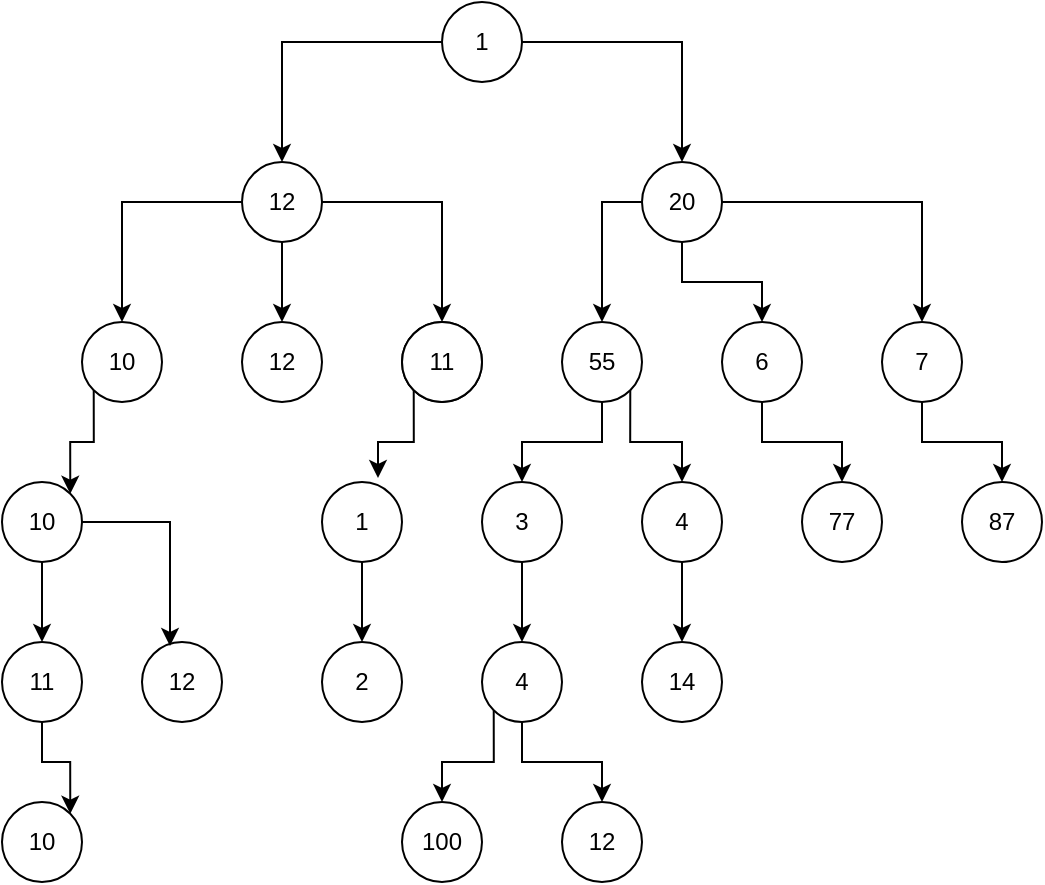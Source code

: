 <mxfile version="14.8.3" type="github">
  <diagram id="tnnwvDFPQhaXpr6YsV1o" name="Page-1">
    <mxGraphModel dx="970" dy="657" grid="1" gridSize="10" guides="1" tooltips="1" connect="1" arrows="1" fold="1" page="1" pageScale="1" pageWidth="827" pageHeight="1169" math="0" shadow="0">
      <root>
        <mxCell id="0" />
        <mxCell id="1" parent="0" />
        <mxCell id="4Q3HJ6j5sPX-1mwMfQ2i-72" style="edgeStyle=orthogonalEdgeStyle;rounded=0;orthogonalLoop=1;jettySize=auto;html=1;exitX=0.5;exitY=1;exitDx=0;exitDy=0;entryX=0.5;entryY=0;entryDx=0;entryDy=0;" edge="1" parent="1" source="4Q3HJ6j5sPX-1mwMfQ2i-45" target="4Q3HJ6j5sPX-1mwMfQ2i-49">
          <mxGeometry relative="1" as="geometry" />
        </mxCell>
        <mxCell id="4Q3HJ6j5sPX-1mwMfQ2i-73" style="edgeStyle=orthogonalEdgeStyle;rounded=0;orthogonalLoop=1;jettySize=auto;html=1;exitX=0;exitY=0.5;exitDx=0;exitDy=0;entryX=0.5;entryY=0;entryDx=0;entryDy=0;" edge="1" parent="1" source="4Q3HJ6j5sPX-1mwMfQ2i-45" target="4Q3HJ6j5sPX-1mwMfQ2i-48">
          <mxGeometry relative="1" as="geometry" />
        </mxCell>
        <mxCell id="4Q3HJ6j5sPX-1mwMfQ2i-74" style="edgeStyle=orthogonalEdgeStyle;rounded=0;orthogonalLoop=1;jettySize=auto;html=1;exitX=1;exitY=0.5;exitDx=0;exitDy=0;" edge="1" parent="1" source="4Q3HJ6j5sPX-1mwMfQ2i-45" target="4Q3HJ6j5sPX-1mwMfQ2i-54">
          <mxGeometry relative="1" as="geometry" />
        </mxCell>
        <mxCell id="4Q3HJ6j5sPX-1mwMfQ2i-45" value="12" style="ellipse;whiteSpace=wrap;html=1;aspect=fixed;" vertex="1" parent="1">
          <mxGeometry x="320" y="120" width="40" height="40" as="geometry" />
        </mxCell>
        <mxCell id="4Q3HJ6j5sPX-1mwMfQ2i-70" style="edgeStyle=orthogonalEdgeStyle;rounded=0;orthogonalLoop=1;jettySize=auto;html=1;exitX=0;exitY=0.5;exitDx=0;exitDy=0;" edge="1" parent="1" source="4Q3HJ6j5sPX-1mwMfQ2i-46" target="4Q3HJ6j5sPX-1mwMfQ2i-45">
          <mxGeometry relative="1" as="geometry" />
        </mxCell>
        <mxCell id="4Q3HJ6j5sPX-1mwMfQ2i-71" style="edgeStyle=orthogonalEdgeStyle;rounded=0;orthogonalLoop=1;jettySize=auto;html=1;exitX=1;exitY=0.5;exitDx=0;exitDy=0;entryX=0.5;entryY=0;entryDx=0;entryDy=0;" edge="1" parent="1" source="4Q3HJ6j5sPX-1mwMfQ2i-46" target="4Q3HJ6j5sPX-1mwMfQ2i-47">
          <mxGeometry relative="1" as="geometry" />
        </mxCell>
        <mxCell id="4Q3HJ6j5sPX-1mwMfQ2i-46" value="1" style="ellipse;whiteSpace=wrap;html=1;aspect=fixed;" vertex="1" parent="1">
          <mxGeometry x="420" y="40" width="40" height="40" as="geometry" />
        </mxCell>
        <mxCell id="4Q3HJ6j5sPX-1mwMfQ2i-75" style="edgeStyle=orthogonalEdgeStyle;rounded=0;orthogonalLoop=1;jettySize=auto;html=1;exitX=0;exitY=0.5;exitDx=0;exitDy=0;" edge="1" parent="1" source="4Q3HJ6j5sPX-1mwMfQ2i-47" target="4Q3HJ6j5sPX-1mwMfQ2i-51">
          <mxGeometry relative="1" as="geometry" />
        </mxCell>
        <mxCell id="4Q3HJ6j5sPX-1mwMfQ2i-76" style="edgeStyle=orthogonalEdgeStyle;rounded=0;orthogonalLoop=1;jettySize=auto;html=1;exitX=0.5;exitY=1;exitDx=0;exitDy=0;entryX=0.5;entryY=0;entryDx=0;entryDy=0;" edge="1" parent="1" source="4Q3HJ6j5sPX-1mwMfQ2i-47" target="4Q3HJ6j5sPX-1mwMfQ2i-52">
          <mxGeometry relative="1" as="geometry" />
        </mxCell>
        <mxCell id="4Q3HJ6j5sPX-1mwMfQ2i-77" style="edgeStyle=orthogonalEdgeStyle;rounded=0;orthogonalLoop=1;jettySize=auto;html=1;exitX=1;exitY=0.5;exitDx=0;exitDy=0;entryX=0.5;entryY=0;entryDx=0;entryDy=0;" edge="1" parent="1" source="4Q3HJ6j5sPX-1mwMfQ2i-47" target="4Q3HJ6j5sPX-1mwMfQ2i-53">
          <mxGeometry relative="1" as="geometry" />
        </mxCell>
        <mxCell id="4Q3HJ6j5sPX-1mwMfQ2i-47" value="20" style="ellipse;whiteSpace=wrap;html=1;aspect=fixed;" vertex="1" parent="1">
          <mxGeometry x="520" y="120" width="40" height="40" as="geometry" />
        </mxCell>
        <mxCell id="4Q3HJ6j5sPX-1mwMfQ2i-84" style="edgeStyle=orthogonalEdgeStyle;rounded=0;orthogonalLoop=1;jettySize=auto;html=1;exitX=0;exitY=1;exitDx=0;exitDy=0;entryX=1;entryY=0;entryDx=0;entryDy=0;" edge="1" parent="1" source="4Q3HJ6j5sPX-1mwMfQ2i-48" target="4Q3HJ6j5sPX-1mwMfQ2i-57">
          <mxGeometry relative="1" as="geometry" />
        </mxCell>
        <mxCell id="4Q3HJ6j5sPX-1mwMfQ2i-48" value="10" style="ellipse;whiteSpace=wrap;html=1;aspect=fixed;" vertex="1" parent="1">
          <mxGeometry x="240" y="200" width="40" height="40" as="geometry" />
        </mxCell>
        <mxCell id="4Q3HJ6j5sPX-1mwMfQ2i-49" value="12" style="ellipse;whiteSpace=wrap;html=1;aspect=fixed;" vertex="1" parent="1">
          <mxGeometry x="320" y="200" width="40" height="40" as="geometry" />
        </mxCell>
        <mxCell id="4Q3HJ6j5sPX-1mwMfQ2i-50" value="" style="ellipse;whiteSpace=wrap;html=1;aspect=fixed;" vertex="1" parent="1">
          <mxGeometry x="400" y="200" width="40" height="40" as="geometry" />
        </mxCell>
        <mxCell id="4Q3HJ6j5sPX-1mwMfQ2i-78" style="edgeStyle=orthogonalEdgeStyle;rounded=0;orthogonalLoop=1;jettySize=auto;html=1;exitX=0.5;exitY=1;exitDx=0;exitDy=0;entryX=0.5;entryY=0;entryDx=0;entryDy=0;" edge="1" parent="1" source="4Q3HJ6j5sPX-1mwMfQ2i-51" target="4Q3HJ6j5sPX-1mwMfQ2i-58">
          <mxGeometry relative="1" as="geometry" />
        </mxCell>
        <mxCell id="4Q3HJ6j5sPX-1mwMfQ2i-79" style="edgeStyle=orthogonalEdgeStyle;rounded=0;orthogonalLoop=1;jettySize=auto;html=1;exitX=1;exitY=1;exitDx=0;exitDy=0;" edge="1" parent="1" source="4Q3HJ6j5sPX-1mwMfQ2i-51" target="4Q3HJ6j5sPX-1mwMfQ2i-59">
          <mxGeometry relative="1" as="geometry" />
        </mxCell>
        <mxCell id="4Q3HJ6j5sPX-1mwMfQ2i-51" value="55" style="ellipse;whiteSpace=wrap;html=1;aspect=fixed;" vertex="1" parent="1">
          <mxGeometry x="480" y="200" width="40" height="40" as="geometry" />
        </mxCell>
        <mxCell id="4Q3HJ6j5sPX-1mwMfQ2i-80" style="edgeStyle=orthogonalEdgeStyle;rounded=0;orthogonalLoop=1;jettySize=auto;html=1;exitX=0.5;exitY=1;exitDx=0;exitDy=0;entryX=0.5;entryY=0;entryDx=0;entryDy=0;" edge="1" parent="1" source="4Q3HJ6j5sPX-1mwMfQ2i-52" target="4Q3HJ6j5sPX-1mwMfQ2i-60">
          <mxGeometry relative="1" as="geometry" />
        </mxCell>
        <mxCell id="4Q3HJ6j5sPX-1mwMfQ2i-52" value="6" style="ellipse;whiteSpace=wrap;html=1;aspect=fixed;" vertex="1" parent="1">
          <mxGeometry x="560" y="200" width="40" height="40" as="geometry" />
        </mxCell>
        <mxCell id="4Q3HJ6j5sPX-1mwMfQ2i-81" style="edgeStyle=orthogonalEdgeStyle;rounded=0;orthogonalLoop=1;jettySize=auto;html=1;exitX=0.5;exitY=1;exitDx=0;exitDy=0;entryX=0.5;entryY=0;entryDx=0;entryDy=0;" edge="1" parent="1" source="4Q3HJ6j5sPX-1mwMfQ2i-53" target="4Q3HJ6j5sPX-1mwMfQ2i-61">
          <mxGeometry relative="1" as="geometry" />
        </mxCell>
        <mxCell id="4Q3HJ6j5sPX-1mwMfQ2i-53" value="7" style="ellipse;whiteSpace=wrap;html=1;aspect=fixed;" vertex="1" parent="1">
          <mxGeometry x="640" y="200" width="40" height="40" as="geometry" />
        </mxCell>
        <mxCell id="4Q3HJ6j5sPX-1mwMfQ2i-82" style="edgeStyle=orthogonalEdgeStyle;rounded=0;orthogonalLoop=1;jettySize=auto;html=1;exitX=0;exitY=1;exitDx=0;exitDy=0;entryX=0.7;entryY=-0.05;entryDx=0;entryDy=0;entryPerimeter=0;" edge="1" parent="1" source="4Q3HJ6j5sPX-1mwMfQ2i-54" target="4Q3HJ6j5sPX-1mwMfQ2i-55">
          <mxGeometry relative="1" as="geometry" />
        </mxCell>
        <mxCell id="4Q3HJ6j5sPX-1mwMfQ2i-54" value="11" style="ellipse;whiteSpace=wrap;html=1;aspect=fixed;" vertex="1" parent="1">
          <mxGeometry x="400" y="200" width="40" height="40" as="geometry" />
        </mxCell>
        <mxCell id="4Q3HJ6j5sPX-1mwMfQ2i-88" style="edgeStyle=orthogonalEdgeStyle;rounded=0;orthogonalLoop=1;jettySize=auto;html=1;exitX=0.5;exitY=1;exitDx=0;exitDy=0;" edge="1" parent="1" source="4Q3HJ6j5sPX-1mwMfQ2i-55" target="4Q3HJ6j5sPX-1mwMfQ2i-64">
          <mxGeometry relative="1" as="geometry" />
        </mxCell>
        <mxCell id="4Q3HJ6j5sPX-1mwMfQ2i-55" value="1" style="ellipse;whiteSpace=wrap;html=1;aspect=fixed;" vertex="1" parent="1">
          <mxGeometry x="360" y="280" width="40" height="40" as="geometry" />
        </mxCell>
        <mxCell id="4Q3HJ6j5sPX-1mwMfQ2i-56" value="12" style="ellipse;whiteSpace=wrap;html=1;aspect=fixed;" vertex="1" parent="1">
          <mxGeometry x="270" y="360" width="40" height="40" as="geometry" />
        </mxCell>
        <mxCell id="4Q3HJ6j5sPX-1mwMfQ2i-85" style="edgeStyle=orthogonalEdgeStyle;rounded=0;orthogonalLoop=1;jettySize=auto;html=1;exitX=0.5;exitY=1;exitDx=0;exitDy=0;entryX=0.5;entryY=0;entryDx=0;entryDy=0;" edge="1" parent="1" source="4Q3HJ6j5sPX-1mwMfQ2i-57" target="4Q3HJ6j5sPX-1mwMfQ2i-66">
          <mxGeometry relative="1" as="geometry" />
        </mxCell>
        <mxCell id="4Q3HJ6j5sPX-1mwMfQ2i-86" style="edgeStyle=orthogonalEdgeStyle;rounded=0;orthogonalLoop=1;jettySize=auto;html=1;exitX=1;exitY=0.5;exitDx=0;exitDy=0;entryX=0.35;entryY=0.05;entryDx=0;entryDy=0;entryPerimeter=0;" edge="1" parent="1" source="4Q3HJ6j5sPX-1mwMfQ2i-57" target="4Q3HJ6j5sPX-1mwMfQ2i-56">
          <mxGeometry relative="1" as="geometry" />
        </mxCell>
        <mxCell id="4Q3HJ6j5sPX-1mwMfQ2i-57" value="10" style="ellipse;whiteSpace=wrap;html=1;aspect=fixed;" vertex="1" parent="1">
          <mxGeometry x="200" y="280" width="40" height="40" as="geometry" />
        </mxCell>
        <mxCell id="4Q3HJ6j5sPX-1mwMfQ2i-89" style="edgeStyle=orthogonalEdgeStyle;rounded=0;orthogonalLoop=1;jettySize=auto;html=1;exitX=0.5;exitY=1;exitDx=0;exitDy=0;entryX=0.5;entryY=0;entryDx=0;entryDy=0;" edge="1" parent="1" source="4Q3HJ6j5sPX-1mwMfQ2i-58" target="4Q3HJ6j5sPX-1mwMfQ2i-63">
          <mxGeometry relative="1" as="geometry" />
        </mxCell>
        <mxCell id="4Q3HJ6j5sPX-1mwMfQ2i-58" value="3" style="ellipse;whiteSpace=wrap;html=1;aspect=fixed;" vertex="1" parent="1">
          <mxGeometry x="440" y="280" width="40" height="40" as="geometry" />
        </mxCell>
        <mxCell id="4Q3HJ6j5sPX-1mwMfQ2i-90" style="edgeStyle=orthogonalEdgeStyle;rounded=0;orthogonalLoop=1;jettySize=auto;html=1;exitX=0.5;exitY=1;exitDx=0;exitDy=0;entryX=0.5;entryY=0;entryDx=0;entryDy=0;" edge="1" parent="1" source="4Q3HJ6j5sPX-1mwMfQ2i-59" target="4Q3HJ6j5sPX-1mwMfQ2i-62">
          <mxGeometry relative="1" as="geometry" />
        </mxCell>
        <mxCell id="4Q3HJ6j5sPX-1mwMfQ2i-59" value="4" style="ellipse;whiteSpace=wrap;html=1;aspect=fixed;" vertex="1" parent="1">
          <mxGeometry x="520" y="280" width="40" height="40" as="geometry" />
        </mxCell>
        <mxCell id="4Q3HJ6j5sPX-1mwMfQ2i-60" value="77" style="ellipse;whiteSpace=wrap;html=1;aspect=fixed;" vertex="1" parent="1">
          <mxGeometry x="600" y="280" width="40" height="40" as="geometry" />
        </mxCell>
        <mxCell id="4Q3HJ6j5sPX-1mwMfQ2i-61" value="87" style="ellipse;whiteSpace=wrap;html=1;aspect=fixed;" vertex="1" parent="1">
          <mxGeometry x="680" y="280" width="40" height="40" as="geometry" />
        </mxCell>
        <mxCell id="4Q3HJ6j5sPX-1mwMfQ2i-62" value="14" style="ellipse;whiteSpace=wrap;html=1;aspect=fixed;" vertex="1" parent="1">
          <mxGeometry x="520" y="360" width="40" height="40" as="geometry" />
        </mxCell>
        <mxCell id="4Q3HJ6j5sPX-1mwMfQ2i-91" style="edgeStyle=orthogonalEdgeStyle;rounded=0;orthogonalLoop=1;jettySize=auto;html=1;exitX=0.5;exitY=1;exitDx=0;exitDy=0;" edge="1" parent="1" source="4Q3HJ6j5sPX-1mwMfQ2i-63" target="4Q3HJ6j5sPX-1mwMfQ2i-69">
          <mxGeometry relative="1" as="geometry" />
        </mxCell>
        <mxCell id="4Q3HJ6j5sPX-1mwMfQ2i-92" style="edgeStyle=orthogonalEdgeStyle;rounded=0;orthogonalLoop=1;jettySize=auto;html=1;exitX=0;exitY=1;exitDx=0;exitDy=0;entryX=0.5;entryY=0;entryDx=0;entryDy=0;" edge="1" parent="1" source="4Q3HJ6j5sPX-1mwMfQ2i-63" target="4Q3HJ6j5sPX-1mwMfQ2i-68">
          <mxGeometry relative="1" as="geometry" />
        </mxCell>
        <mxCell id="4Q3HJ6j5sPX-1mwMfQ2i-63" value="4" style="ellipse;whiteSpace=wrap;html=1;aspect=fixed;" vertex="1" parent="1">
          <mxGeometry x="440" y="360" width="40" height="40" as="geometry" />
        </mxCell>
        <mxCell id="4Q3HJ6j5sPX-1mwMfQ2i-64" value="2" style="ellipse;whiteSpace=wrap;html=1;aspect=fixed;" vertex="1" parent="1">
          <mxGeometry x="360" y="360" width="40" height="40" as="geometry" />
        </mxCell>
        <mxCell id="4Q3HJ6j5sPX-1mwMfQ2i-65" value="10" style="ellipse;whiteSpace=wrap;html=1;aspect=fixed;" vertex="1" parent="1">
          <mxGeometry x="200" y="440" width="40" height="40" as="geometry" />
        </mxCell>
        <mxCell id="4Q3HJ6j5sPX-1mwMfQ2i-87" style="edgeStyle=orthogonalEdgeStyle;rounded=0;orthogonalLoop=1;jettySize=auto;html=1;exitX=0.5;exitY=1;exitDx=0;exitDy=0;entryX=1;entryY=0;entryDx=0;entryDy=0;" edge="1" parent="1" source="4Q3HJ6j5sPX-1mwMfQ2i-66" target="4Q3HJ6j5sPX-1mwMfQ2i-65">
          <mxGeometry relative="1" as="geometry" />
        </mxCell>
        <mxCell id="4Q3HJ6j5sPX-1mwMfQ2i-66" value="11" style="ellipse;whiteSpace=wrap;html=1;aspect=fixed;" vertex="1" parent="1">
          <mxGeometry x="200" y="360" width="40" height="40" as="geometry" />
        </mxCell>
        <mxCell id="4Q3HJ6j5sPX-1mwMfQ2i-68" value="100" style="ellipse;whiteSpace=wrap;html=1;aspect=fixed;" vertex="1" parent="1">
          <mxGeometry x="400" y="440" width="40" height="40" as="geometry" />
        </mxCell>
        <mxCell id="4Q3HJ6j5sPX-1mwMfQ2i-69" value="12" style="ellipse;whiteSpace=wrap;html=1;aspect=fixed;" vertex="1" parent="1">
          <mxGeometry x="480" y="440" width="40" height="40" as="geometry" />
        </mxCell>
      </root>
    </mxGraphModel>
  </diagram>
</mxfile>
